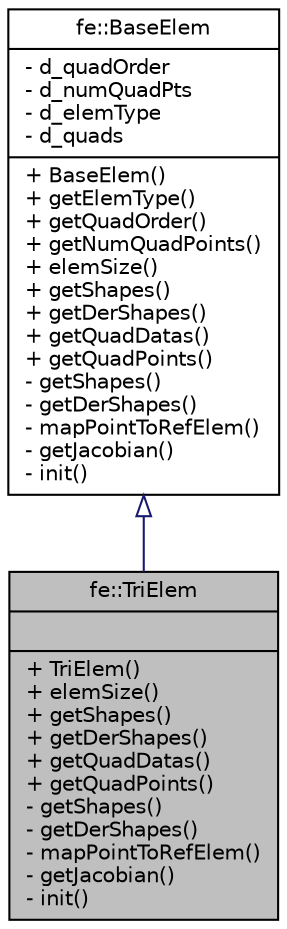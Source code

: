 digraph "fe::TriElem"
{
  edge [fontname="Helvetica",fontsize="10",labelfontname="Helvetica",labelfontsize="10"];
  node [fontname="Helvetica",fontsize="10",shape=record];
  Node2 [label="{fe::TriElem\n||+ TriElem()\l+ elemSize()\l+ getShapes()\l+ getDerShapes()\l+ getQuadDatas()\l+ getQuadPoints()\l- getShapes()\l- getDerShapes()\l- mapPointToRefElem()\l- getJacobian()\l- init()\l}",height=0.2,width=0.4,color="black", fillcolor="grey75", style="filled", fontcolor="black"];
  Node3 -> Node2 [dir="back",color="midnightblue",fontsize="10",style="solid",arrowtail="onormal",fontname="Helvetica"];
  Node3 [label="{fe::BaseElem\n|- d_quadOrder\l- d_numQuadPts\l- d_elemType\l- d_quads\l|+ BaseElem()\l+ getElemType()\l+ getQuadOrder()\l+ getNumQuadPoints()\l+ elemSize()\l+ getShapes()\l+ getDerShapes()\l+ getQuadDatas()\l+ getQuadPoints()\l- getShapes()\l- getDerShapes()\l- mapPointToRefElem()\l- getJacobian()\l- init()\l}",height=0.2,width=0.4,color="black", fillcolor="white", style="filled",URL="$classfe_1_1BaseElem.html",tooltip="A base class which provides methods to map points to/from reference element and to compute quadrature..."];
}
